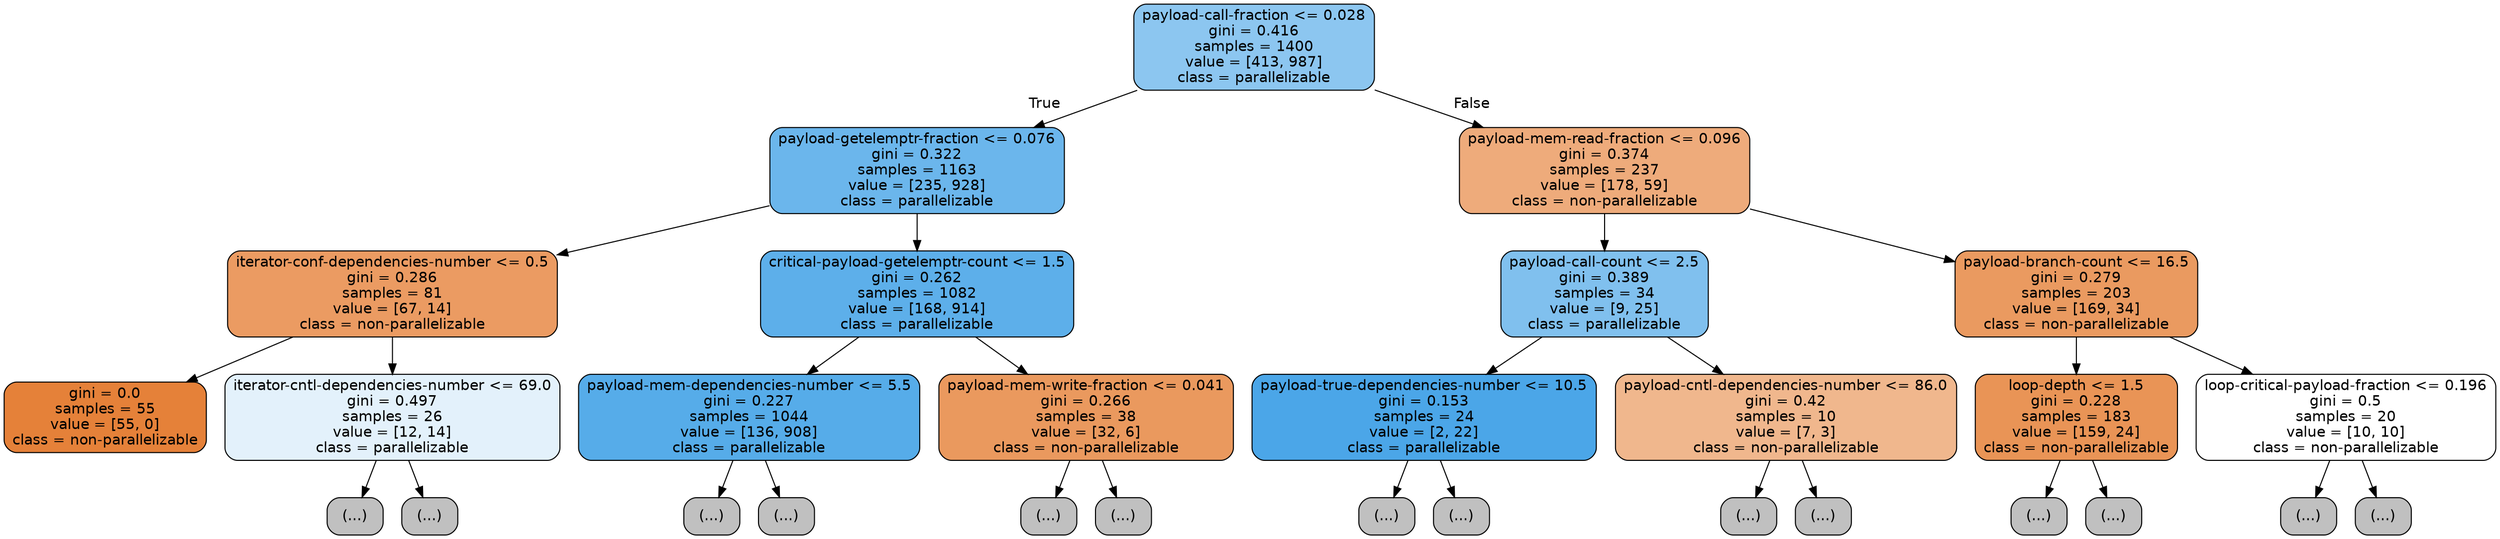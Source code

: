 digraph Tree {
node [shape=box, style="filled, rounded", color="black", fontname=helvetica] ;
edge [fontname=helvetica] ;
0 [label="payload-call-fraction <= 0.028\ngini = 0.416\nsamples = 1400\nvalue = [413, 987]\nclass = parallelizable", fillcolor="#399de594"] ;
1 [label="payload-getelemptr-fraction <= 0.076\ngini = 0.322\nsamples = 1163\nvalue = [235, 928]\nclass = parallelizable", fillcolor="#399de5be"] ;
0 -> 1 [labeldistance=2.5, labelangle=45, headlabel="True"] ;
2 [label="iterator-conf-dependencies-number <= 0.5\ngini = 0.286\nsamples = 81\nvalue = [67, 14]\nclass = non-parallelizable", fillcolor="#e58139ca"] ;
1 -> 2 ;
3 [label="gini = 0.0\nsamples = 55\nvalue = [55, 0]\nclass = non-parallelizable", fillcolor="#e58139ff"] ;
2 -> 3 ;
4 [label="iterator-cntl-dependencies-number <= 69.0\ngini = 0.497\nsamples = 26\nvalue = [12, 14]\nclass = parallelizable", fillcolor="#399de524"] ;
2 -> 4 ;
5 [label="(...)", fillcolor="#C0C0C0"] ;
4 -> 5 ;
16 [label="(...)", fillcolor="#C0C0C0"] ;
4 -> 16 ;
19 [label="critical-payload-getelemptr-count <= 1.5\ngini = 0.262\nsamples = 1082\nvalue = [168, 914]\nclass = parallelizable", fillcolor="#399de5d0"] ;
1 -> 19 ;
20 [label="payload-mem-dependencies-number <= 5.5\ngini = 0.227\nsamples = 1044\nvalue = [136, 908]\nclass = parallelizable", fillcolor="#399de5d9"] ;
19 -> 20 ;
21 [label="(...)", fillcolor="#C0C0C0"] ;
20 -> 21 ;
142 [label="(...)", fillcolor="#C0C0C0"] ;
20 -> 142 ;
211 [label="payload-mem-write-fraction <= 0.041\ngini = 0.266\nsamples = 38\nvalue = [32, 6]\nclass = non-parallelizable", fillcolor="#e58139cf"] ;
19 -> 211 ;
212 [label="(...)", fillcolor="#C0C0C0"] ;
211 -> 212 ;
213 [label="(...)", fillcolor="#C0C0C0"] ;
211 -> 213 ;
220 [label="payload-mem-read-fraction <= 0.096\ngini = 0.374\nsamples = 237\nvalue = [178, 59]\nclass = non-parallelizable", fillcolor="#e58139aa"] ;
0 -> 220 [labeldistance=2.5, labelangle=-45, headlabel="False"] ;
221 [label="payload-call-count <= 2.5\ngini = 0.389\nsamples = 34\nvalue = [9, 25]\nclass = parallelizable", fillcolor="#399de5a3"] ;
220 -> 221 ;
222 [label="payload-true-dependencies-number <= 10.5\ngini = 0.153\nsamples = 24\nvalue = [2, 22]\nclass = parallelizable", fillcolor="#399de5e8"] ;
221 -> 222 ;
223 [label="(...)", fillcolor="#C0C0C0"] ;
222 -> 223 ;
224 [label="(...)", fillcolor="#C0C0C0"] ;
222 -> 224 ;
225 [label="payload-cntl-dependencies-number <= 86.0\ngini = 0.42\nsamples = 10\nvalue = [7, 3]\nclass = non-parallelizable", fillcolor="#e5813992"] ;
221 -> 225 ;
226 [label="(...)", fillcolor="#C0C0C0"] ;
225 -> 226 ;
227 [label="(...)", fillcolor="#C0C0C0"] ;
225 -> 227 ;
228 [label="payload-branch-count <= 16.5\ngini = 0.279\nsamples = 203\nvalue = [169, 34]\nclass = non-parallelizable", fillcolor="#e58139cc"] ;
220 -> 228 ;
229 [label="loop-depth <= 1.5\ngini = 0.228\nsamples = 183\nvalue = [159, 24]\nclass = non-parallelizable", fillcolor="#e58139d9"] ;
228 -> 229 ;
230 [label="(...)", fillcolor="#C0C0C0"] ;
229 -> 230 ;
249 [label="(...)", fillcolor="#C0C0C0"] ;
229 -> 249 ;
258 [label="loop-critical-payload-fraction <= 0.196\ngini = 0.5\nsamples = 20\nvalue = [10, 10]\nclass = non-parallelizable", fillcolor="#e5813900"] ;
228 -> 258 ;
259 [label="(...)", fillcolor="#C0C0C0"] ;
258 -> 259 ;
268 [label="(...)", fillcolor="#C0C0C0"] ;
258 -> 268 ;
}